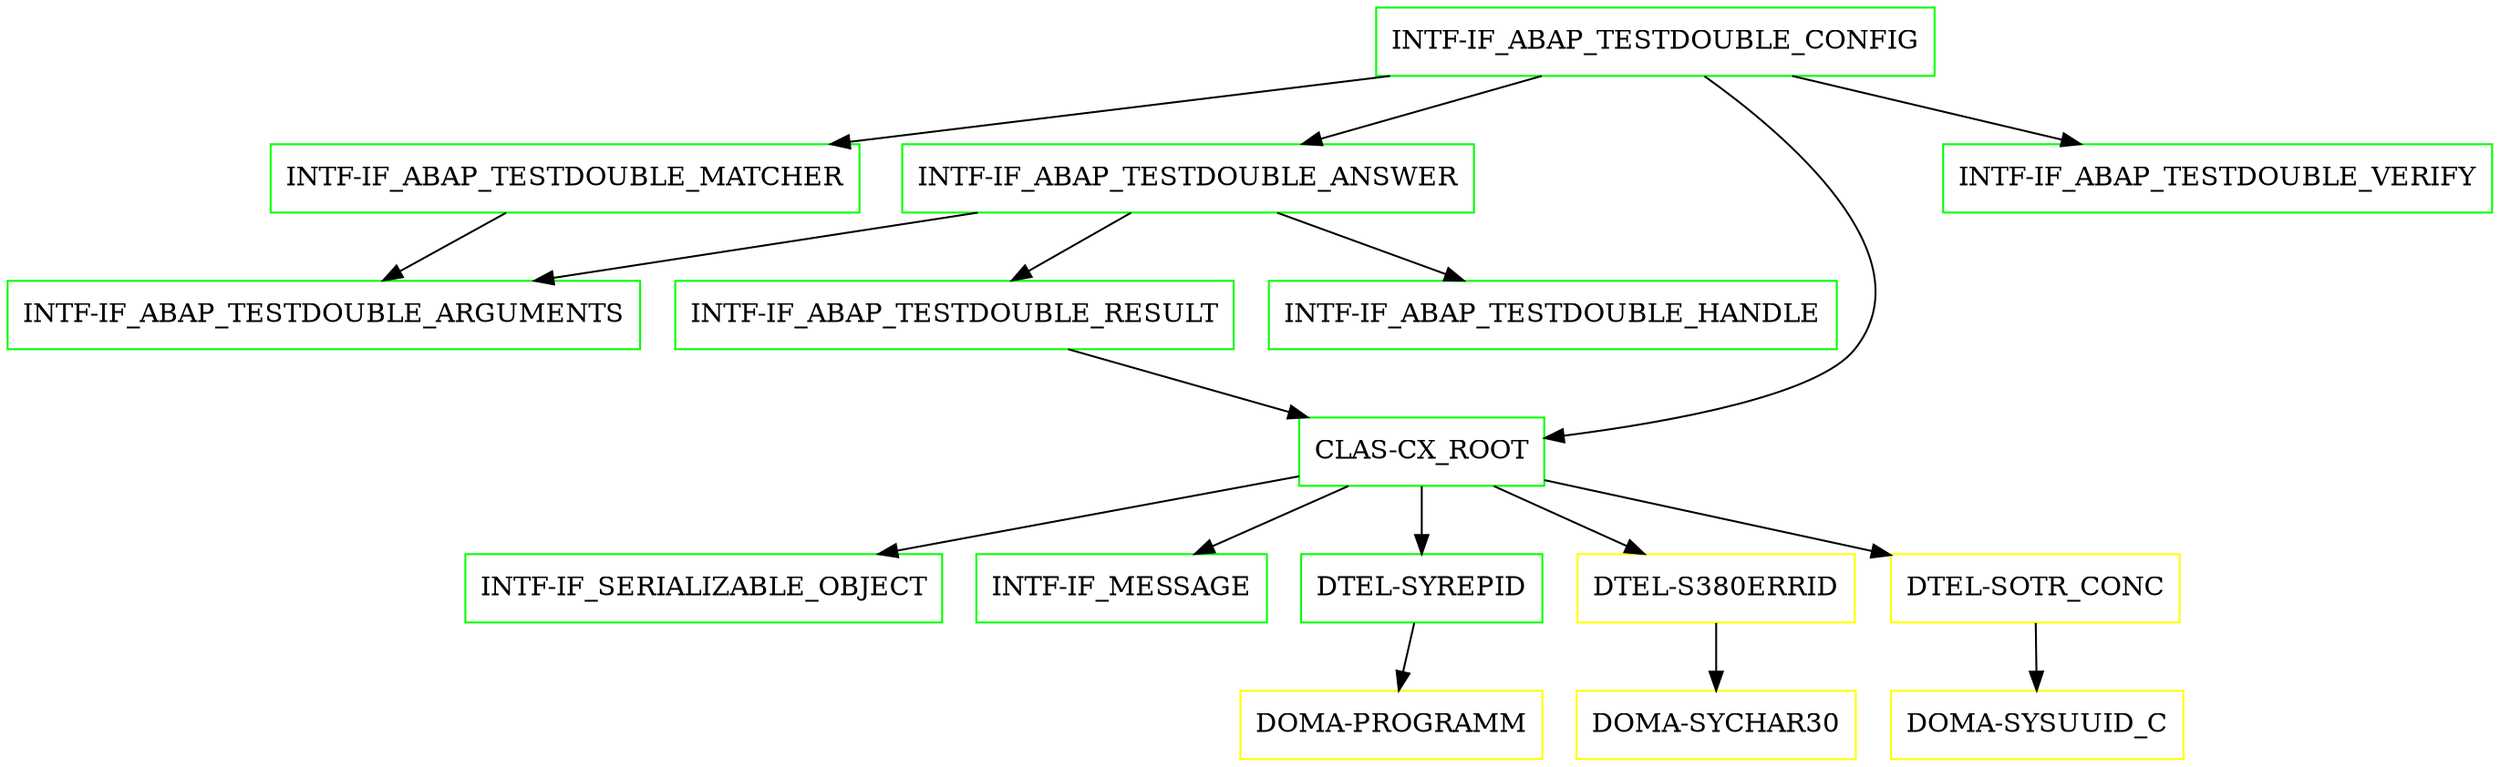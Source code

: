 digraph G {
  "INTF-IF_ABAP_TESTDOUBLE_CONFIG" [shape=box,color=green];
  "INTF-IF_ABAP_TESTDOUBLE_MATCHER" [shape=box,color=green,URL="./INTF_IF_ABAP_TESTDOUBLE_MATCHER.html"];
  "INTF-IF_ABAP_TESTDOUBLE_ARGUMENTS" [shape=box,color=green,URL="./INTF_IF_ABAP_TESTDOUBLE_ARGUMENTS.html"];
  "INTF-IF_ABAP_TESTDOUBLE_ANSWER" [shape=box,color=green,URL="./INTF_IF_ABAP_TESTDOUBLE_ANSWER.html"];
  "INTF-IF_ABAP_TESTDOUBLE_RESULT" [shape=box,color=green,URL="./INTF_IF_ABAP_TESTDOUBLE_RESULT.html"];
  "CLAS-CX_ROOT" [shape=box,color=green,URL="./CLAS_CX_ROOT.html"];
  "INTF-IF_SERIALIZABLE_OBJECT" [shape=box,color=green,URL="./INTF_IF_SERIALIZABLE_OBJECT.html"];
  "INTF-IF_MESSAGE" [shape=box,color=green,URL="./INTF_IF_MESSAGE.html"];
  "DTEL-SYREPID" [shape=box,color=green,URL="./DTEL_SYREPID.html"];
  "DOMA-PROGRAMM" [shape=box,color=yellow,URL="./DOMA_PROGRAMM.html"];
  "DTEL-S380ERRID" [shape=box,color=yellow,URL="./DTEL_S380ERRID.html"];
  "DOMA-SYCHAR30" [shape=box,color=yellow,URL="./DOMA_SYCHAR30.html"];
  "DTEL-SOTR_CONC" [shape=box,color=yellow,URL="./DTEL_SOTR_CONC.html"];
  "DOMA-SYSUUID_C" [shape=box,color=yellow,URL="./DOMA_SYSUUID_C.html"];
  "INTF-IF_ABAP_TESTDOUBLE_HANDLE" [shape=box,color=green,URL="./INTF_IF_ABAP_TESTDOUBLE_HANDLE.html"];
  "INTF-IF_ABAP_TESTDOUBLE_VERIFY" [shape=box,color=green,URL="./INTF_IF_ABAP_TESTDOUBLE_VERIFY.html"];
  "INTF-IF_ABAP_TESTDOUBLE_CONFIG" -> "CLAS-CX_ROOT";
  "INTF-IF_ABAP_TESTDOUBLE_CONFIG" -> "INTF-IF_ABAP_TESTDOUBLE_VERIFY";
  "INTF-IF_ABAP_TESTDOUBLE_CONFIG" -> "INTF-IF_ABAP_TESTDOUBLE_ANSWER";
  "INTF-IF_ABAP_TESTDOUBLE_CONFIG" -> "INTF-IF_ABAP_TESTDOUBLE_MATCHER";
  "INTF-IF_ABAP_TESTDOUBLE_MATCHER" -> "INTF-IF_ABAP_TESTDOUBLE_ARGUMENTS";
  "INTF-IF_ABAP_TESTDOUBLE_ANSWER" -> "INTF-IF_ABAP_TESTDOUBLE_HANDLE";
  "INTF-IF_ABAP_TESTDOUBLE_ANSWER" -> "INTF-IF_ABAP_TESTDOUBLE_ARGUMENTS";
  "INTF-IF_ABAP_TESTDOUBLE_ANSWER" -> "INTF-IF_ABAP_TESTDOUBLE_RESULT";
  "INTF-IF_ABAP_TESTDOUBLE_RESULT" -> "CLAS-CX_ROOT";
  "CLAS-CX_ROOT" -> "DTEL-SOTR_CONC";
  "CLAS-CX_ROOT" -> "DTEL-S380ERRID";
  "CLAS-CX_ROOT" -> "DTEL-SYREPID";
  "CLAS-CX_ROOT" -> "INTF-IF_MESSAGE";
  "CLAS-CX_ROOT" -> "INTF-IF_SERIALIZABLE_OBJECT";
  "DTEL-SYREPID" -> "DOMA-PROGRAMM";
  "DTEL-S380ERRID" -> "DOMA-SYCHAR30";
  "DTEL-SOTR_CONC" -> "DOMA-SYSUUID_C";
}
